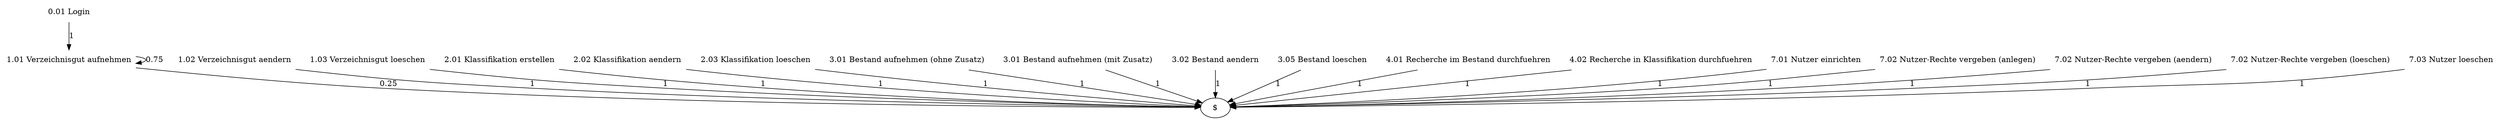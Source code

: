 digraph G {"0.01 Login" [label="0.01 Login",shape=none];"1.01 Verzeichnisgut aufnehmen" [label="1.01 Verzeichnisgut aufnehmen",shape=none];"1.02 Verzeichnisgut aendern" [label="1.02 Verzeichnisgut aendern",shape=none];"1.03 Verzeichnisgut loeschen" [label="1.03 Verzeichnisgut loeschen",shape=none];"2.01 Klassifikation erstellen" [label="2.01 Klassifikation erstellen",shape=none];"2.02 Klassifikation aendern" [label="2.02 Klassifikation aendern",shape=none];"2.03 Klassifikation loeschen" [label="2.03 Klassifikation loeschen",shape=none];"3.01 Bestand aufnehmen (ohne Zusatz)" [label="3.01 Bestand aufnehmen (ohne Zusatz)",shape=none];"3.01 Bestand aufnehmen (mit Zusatz)" [label="3.01 Bestand aufnehmen (mit Zusatz)",shape=none];"3.02 Bestand aendern" [label="3.02 Bestand aendern",shape=none];"3.05 Bestand loeschen" [label="3.05 Bestand loeschen",shape=none];"4.01 Recherche im Bestand durchfuehren" [label="4.01 Recherche im Bestand durchfuehren",shape=none];"4.02 Recherche in Klassifikation durchfuehren" [label="4.02 Recherche in Klassifikation durchfuehren",shape=none];"7.01 Nutzer einrichten" [label="7.01 Nutzer einrichten",shape=none];"7.02 Nutzer-Rechte vergeben (anlegen)" [label="7.02 Nutzer-Rechte vergeben (anlegen)",shape=none];"7.02 Nutzer-Rechte vergeben (aendern)" [label="7.02 Nutzer-Rechte vergeben (aendern)",shape=none];"7.02 Nutzer-Rechte vergeben (loeschen)" [label="7.02 Nutzer-Rechte vergeben (loeschen)",shape=none];"7.03 Nutzer loeschen" [label="7.03 Nutzer loeschen",shape=none];"0.01 Login"->"1.01 Verzeichnisgut aufnehmen" [style=solid,label="1"];"1.01 Verzeichnisgut aufnehmen"->"1.01 Verzeichnisgut aufnehmen" [style=solid,label="0.75"];"1.01 Verzeichnisgut aufnehmen"->"$" [style=solid,label="0.25"];"1.02 Verzeichnisgut aendern"->"$" [style=solid,label="1"];"1.03 Verzeichnisgut loeschen"->"$" [style=solid,label="1"];"2.01 Klassifikation erstellen"->"$" [style=solid,label="1"];"2.02 Klassifikation aendern"->"$" [style=solid,label="1"];"2.03 Klassifikation loeschen"->"$" [style=solid,label="1"];"3.01 Bestand aufnehmen (ohne Zusatz)"->"$" [style=solid,label="1"];"3.01 Bestand aufnehmen (mit Zusatz)"->"$" [style=solid,label="1"];"3.02 Bestand aendern"->"$" [style=solid,label="1"];"3.05 Bestand loeschen"->"$" [style=solid,label="1"];"4.01 Recherche im Bestand durchfuehren"->"$" [style=solid,label="1"];"4.02 Recherche in Klassifikation durchfuehren"->"$" [style=solid,label="1"];"7.01 Nutzer einrichten"->"$" [style=solid,label="1"];"7.02 Nutzer-Rechte vergeben (anlegen)"->"$" [style=solid,label="1"];"7.02 Nutzer-Rechte vergeben (aendern)"->"$" [style=solid,label="1"];"7.02 Nutzer-Rechte vergeben (loeschen)"->"$" [style=solid,label="1"];"7.03 Nutzer loeschen"->"$" [style=solid,label="1"];}